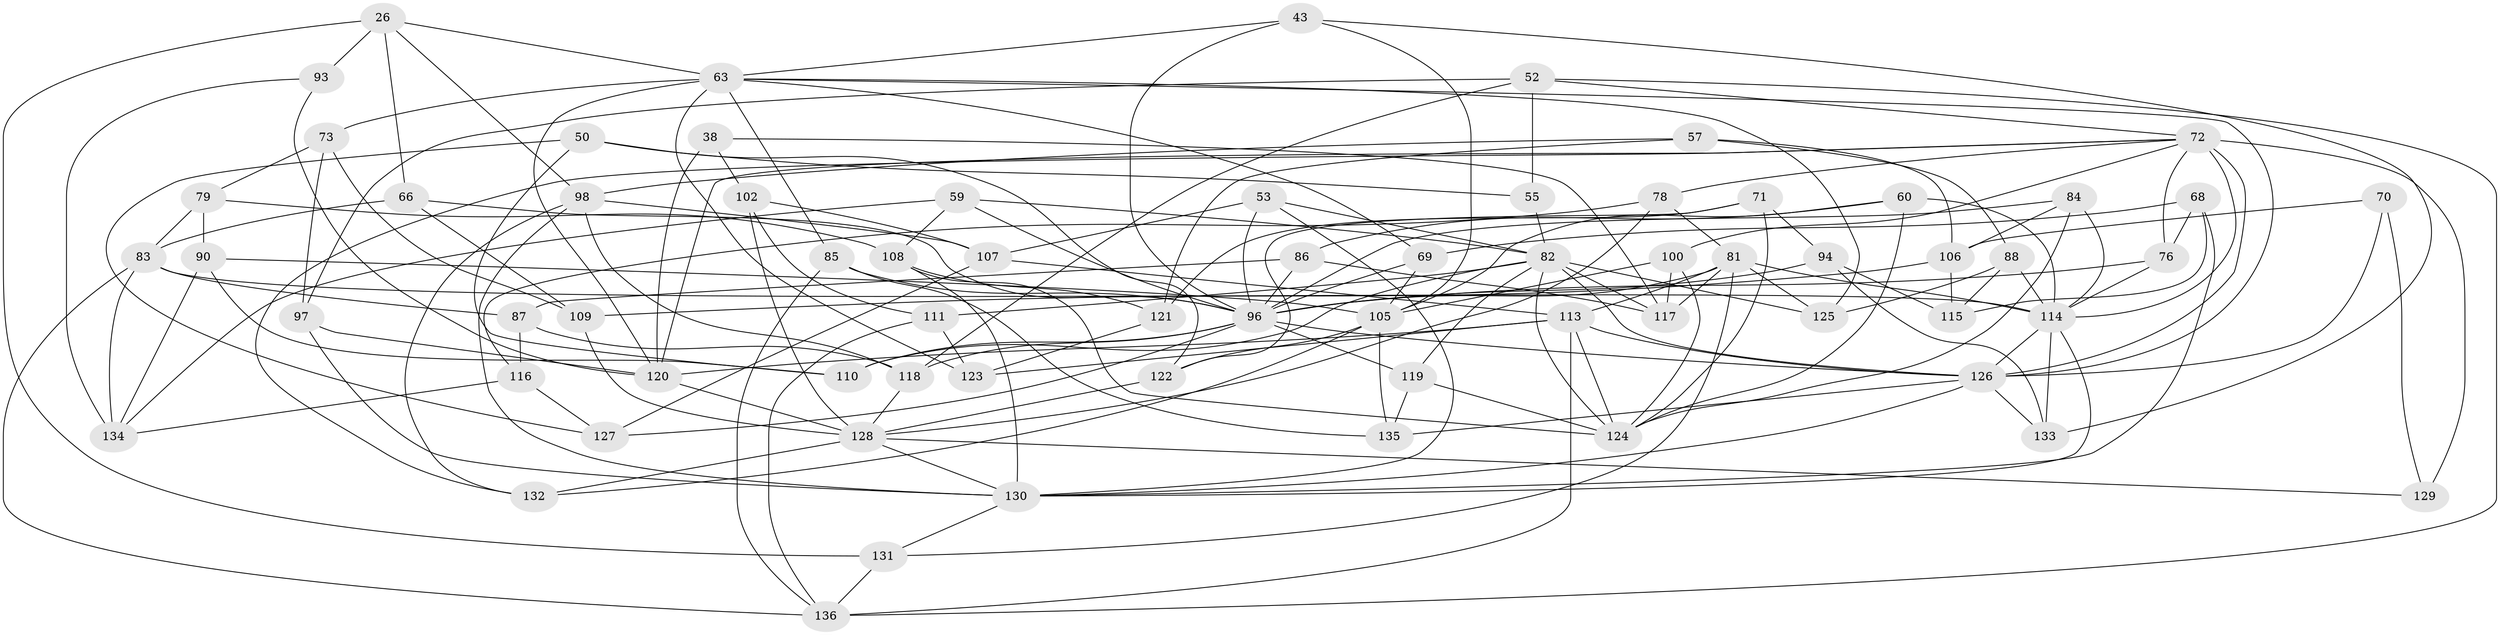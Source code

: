 // original degree distribution, {4: 1.0}
// Generated by graph-tools (version 1.1) at 2025/56/03/09/25 04:56:14]
// undirected, 68 vertices, 174 edges
graph export_dot {
graph [start="1"]
  node [color=gray90,style=filled];
  26 [super="+7"];
  38;
  43;
  50;
  52 [super="+19"];
  53;
  55;
  57;
  59;
  60 [super="+39"];
  63 [super="+33"];
  66;
  68;
  69;
  70;
  71;
  72 [super="+15+65+36+42"];
  73;
  76;
  78;
  79;
  81 [super="+62+48"];
  82 [super="+34"];
  83 [super="+80"];
  84;
  85;
  86;
  87;
  88;
  90;
  93;
  94;
  96 [super="+3+51+27+56"];
  97;
  98 [super="+5+23"];
  100;
  102;
  105 [super="+14+74"];
  106 [super="+61"];
  107 [super="+25"];
  108 [super="+77"];
  109;
  110;
  111;
  113 [super="+40+9+101"];
  114 [super="+6+75+29+89"];
  115;
  116;
  117 [super="+92"];
  118 [super="+45"];
  119 [super="+58"];
  120 [super="+13+91+99"];
  121;
  122;
  123;
  124 [super="+32+44"];
  125;
  126 [super="+64+112"];
  127;
  128 [super="+104"];
  129;
  130 [super="+21+54+67"];
  131;
  132;
  133;
  134 [super="+22"];
  135;
  136 [super="+41"];
  26 -- 131;
  26 -- 93 [weight=2];
  26 -- 66;
  26 -- 98;
  26 -- 63;
  38 -- 102;
  38 -- 120 [weight=2];
  38 -- 117;
  43 -- 133;
  43 -- 96;
  43 -- 63;
  43 -- 105;
  50 -- 110;
  50 -- 122;
  50 -- 55;
  50 -- 127;
  52 -- 136;
  52 -- 55 [weight=2];
  52 -- 97;
  52 -- 118;
  52 -- 72;
  53 -- 96;
  53 -- 107;
  53 -- 130;
  53 -- 82;
  55 -- 82;
  57 -- 106;
  57 -- 88;
  57 -- 121;
  57 -- 98;
  59 -- 134;
  59 -- 96;
  59 -- 108;
  59 -- 82;
  60 -- 114 [weight=3];
  60 -- 105;
  60 -- 124;
  60 -- 86;
  63 -- 123;
  63 -- 125;
  63 -- 120 [weight=2];
  63 -- 69;
  63 -- 73;
  63 -- 85;
  63 -- 126;
  66 -- 109;
  66 -- 96;
  66 -- 83;
  68 -- 76;
  68 -- 69;
  68 -- 130;
  68 -- 115;
  69 -- 96;
  69 -- 105;
  70 -- 129;
  70 -- 106 [weight=2];
  70 -- 126;
  71 -- 122;
  71 -- 94;
  71 -- 121;
  71 -- 124;
  72 -- 100;
  72 -- 126 [weight=4];
  72 -- 120 [weight=2];
  72 -- 76;
  72 -- 132;
  72 -- 78;
  72 -- 129 [weight=2];
  72 -- 114;
  73 -- 109;
  73 -- 79;
  73 -- 97;
  76 -- 96;
  76 -- 114;
  78 -- 116;
  78 -- 81;
  78 -- 128;
  79 -- 90;
  79 -- 108;
  79 -- 83;
  81 -- 125;
  81 -- 114 [weight=3];
  81 -- 131;
  81 -- 96;
  81 -- 113;
  81 -- 117 [weight=2];
  82 -- 111;
  82 -- 124;
  82 -- 126 [weight=2];
  82 -- 110;
  82 -- 119 [weight=2];
  82 -- 125;
  82 -- 117;
  83 -- 87;
  83 -- 114 [weight=2];
  83 -- 134 [weight=2];
  83 -- 136;
  84 -- 106;
  84 -- 96;
  84 -- 114;
  84 -- 124;
  85 -- 135;
  85 -- 96;
  85 -- 136;
  86 -- 87;
  86 -- 117;
  86 -- 96;
  87 -- 116;
  87 -- 118;
  88 -- 115;
  88 -- 125;
  88 -- 114;
  90 -- 110;
  90 -- 105;
  90 -- 134;
  93 -- 134;
  93 -- 120;
  94 -- 115;
  94 -- 133;
  94 -- 96;
  96 -- 127;
  96 -- 110;
  96 -- 118;
  96 -- 119;
  96 -- 126;
  97 -- 120;
  97 -- 130;
  98 -- 107;
  98 -- 132;
  98 -- 118 [weight=2];
  98 -- 130 [weight=2];
  100 -- 105;
  100 -- 117;
  100 -- 124;
  102 -- 128;
  102 -- 111;
  102 -- 107;
  105 -- 132;
  105 -- 135;
  105 -- 122;
  106 -- 109;
  106 -- 115;
  107 -- 113 [weight=2];
  107 -- 127;
  108 -- 130;
  108 -- 124 [weight=2];
  108 -- 121;
  109 -- 128;
  111 -- 123;
  111 -- 136;
  113 -- 123;
  113 -- 126 [weight=4];
  113 -- 120 [weight=2];
  113 -- 124;
  113 -- 136;
  114 -- 133;
  114 -- 130;
  114 -- 126 [weight=2];
  116 -- 127;
  116 -- 134;
  118 -- 128;
  119 -- 124 [weight=2];
  119 -- 135;
  120 -- 128 [weight=2];
  121 -- 123;
  122 -- 128;
  126 -- 133;
  126 -- 130;
  126 -- 135;
  128 -- 132;
  128 -- 129;
  128 -- 130;
  130 -- 131;
  131 -- 136;
}
